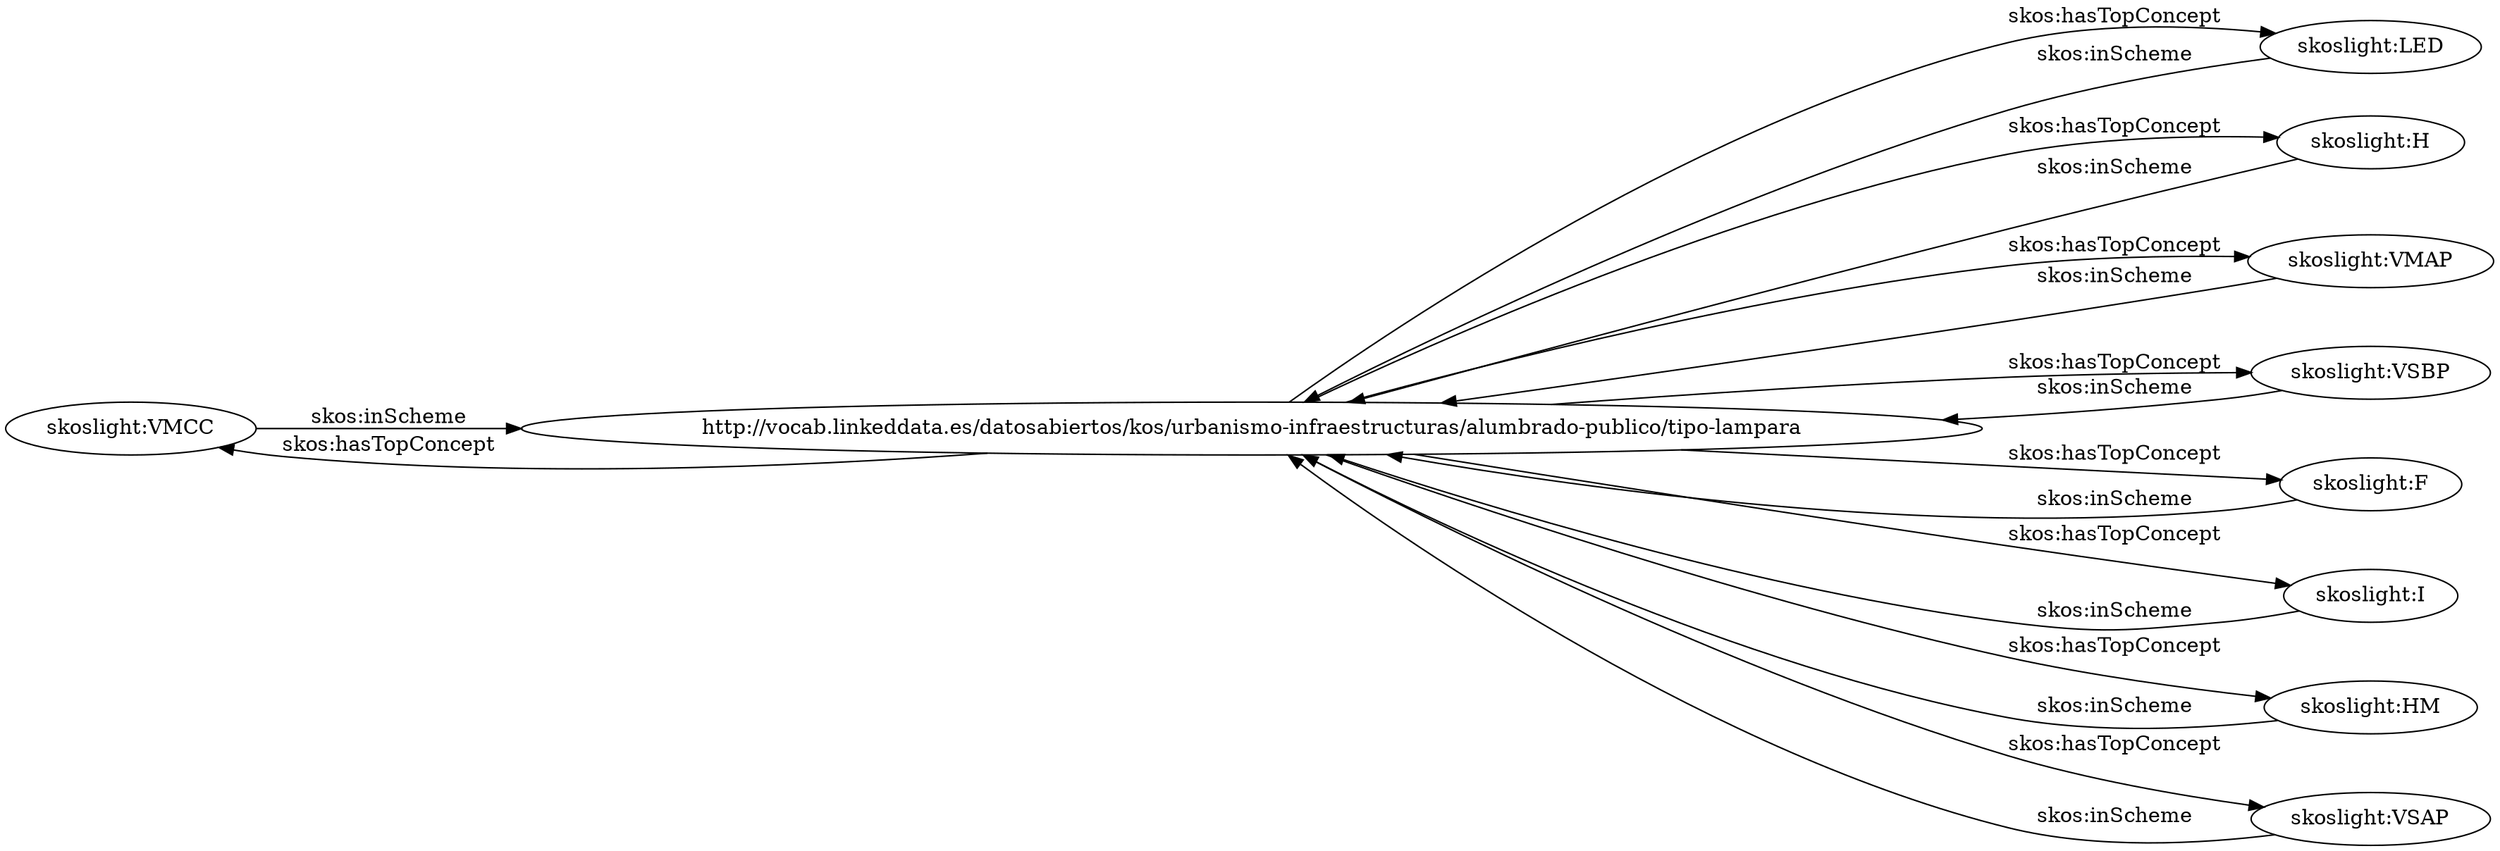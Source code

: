 digraph ar2dtool_diagram { 
rankdir=LR;
size="1501"
	"skoslight:VMCC" -> "http://vocab.linkeddata.es/datosabiertos/kos/urbanismo-infraestructuras/alumbrado-publico/tipo-lampara" [ label = "skos:inScheme" ];
	"skoslight:LED" -> "http://vocab.linkeddata.es/datosabiertos/kos/urbanismo-infraestructuras/alumbrado-publico/tipo-lampara" [ label = "skos:inScheme" ];
	"skoslight:H" -> "http://vocab.linkeddata.es/datosabiertos/kos/urbanismo-infraestructuras/alumbrado-publico/tipo-lampara" [ label = "skos:inScheme" ];
	"skoslight:VMAP" -> "http://vocab.linkeddata.es/datosabiertos/kos/urbanismo-infraestructuras/alumbrado-publico/tipo-lampara" [ label = "skos:inScheme" ];
	"skoslight:VSBP" -> "http://vocab.linkeddata.es/datosabiertos/kos/urbanismo-infraestructuras/alumbrado-publico/tipo-lampara" [ label = "skos:inScheme" ];
	"skoslight:F" -> "http://vocab.linkeddata.es/datosabiertos/kos/urbanismo-infraestructuras/alumbrado-publico/tipo-lampara" [ label = "skos:inScheme" ];
	"skoslight:I" -> "http://vocab.linkeddata.es/datosabiertos/kos/urbanismo-infraestructuras/alumbrado-publico/tipo-lampara" [ label = "skos:inScheme" ];
	"http://vocab.linkeddata.es/datosabiertos/kos/urbanismo-infraestructuras/alumbrado-publico/tipo-lampara" -> "skoslight:HM" [ label = "skos:hasTopConcept" ];
	"http://vocab.linkeddata.es/datosabiertos/kos/urbanismo-infraestructuras/alumbrado-publico/tipo-lampara" -> "skoslight:H" [ label = "skos:hasTopConcept" ];
	"http://vocab.linkeddata.es/datosabiertos/kos/urbanismo-infraestructuras/alumbrado-publico/tipo-lampara" -> "skoslight:VSBP" [ label = "skos:hasTopConcept" ];
	"http://vocab.linkeddata.es/datosabiertos/kos/urbanismo-infraestructuras/alumbrado-publico/tipo-lampara" -> "skoslight:LED" [ label = "skos:hasTopConcept" ];
	"http://vocab.linkeddata.es/datosabiertos/kos/urbanismo-infraestructuras/alumbrado-publico/tipo-lampara" -> "skoslight:F" [ label = "skos:hasTopConcept" ];
	"http://vocab.linkeddata.es/datosabiertos/kos/urbanismo-infraestructuras/alumbrado-publico/tipo-lampara" -> "skoslight:VSAP" [ label = "skos:hasTopConcept" ];
	"http://vocab.linkeddata.es/datosabiertos/kos/urbanismo-infraestructuras/alumbrado-publico/tipo-lampara" -> "skoslight:I" [ label = "skos:hasTopConcept" ];
	"http://vocab.linkeddata.es/datosabiertos/kos/urbanismo-infraestructuras/alumbrado-publico/tipo-lampara" -> "skoslight:VMAP" [ label = "skos:hasTopConcept" ];
	"http://vocab.linkeddata.es/datosabiertos/kos/urbanismo-infraestructuras/alumbrado-publico/tipo-lampara" -> "skoslight:VMCC" [ label = "skos:hasTopConcept" ];
	"skoslight:VSAP" -> "http://vocab.linkeddata.es/datosabiertos/kos/urbanismo-infraestructuras/alumbrado-publico/tipo-lampara" [ label = "skos:inScheme" ];
	"skoslight:HM" -> "http://vocab.linkeddata.es/datosabiertos/kos/urbanismo-infraestructuras/alumbrado-publico/tipo-lampara" [ label = "skos:inScheme" ];

}
